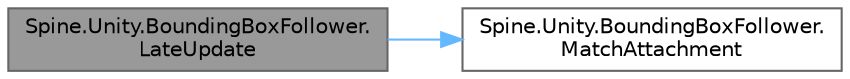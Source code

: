 digraph "Spine.Unity.BoundingBoxFollower.LateUpdate"
{
 // LATEX_PDF_SIZE
  bgcolor="transparent";
  edge [fontname=Helvetica,fontsize=10,labelfontname=Helvetica,labelfontsize=10];
  node [fontname=Helvetica,fontsize=10,shape=box,height=0.2,width=0.4];
  rankdir="LR";
  Node1 [id="Node000001",label="Spine.Unity.BoundingBoxFollower.\lLateUpdate",height=0.2,width=0.4,color="gray40", fillcolor="grey60", style="filled", fontcolor="black",tooltip=" "];
  Node1 -> Node2 [id="edge2_Node000001_Node000002",color="steelblue1",style="solid",tooltip=" "];
  Node2 [id="Node000002",label="Spine.Unity.BoundingBoxFollower.\lMatchAttachment",height=0.2,width=0.4,color="grey40", fillcolor="white", style="filled",URL="$class_spine_1_1_unity_1_1_bounding_box_follower.html#a3be7e071eea072b1b1fee0a5478fb380",tooltip="Sets the current collider to match attachment."];
}

